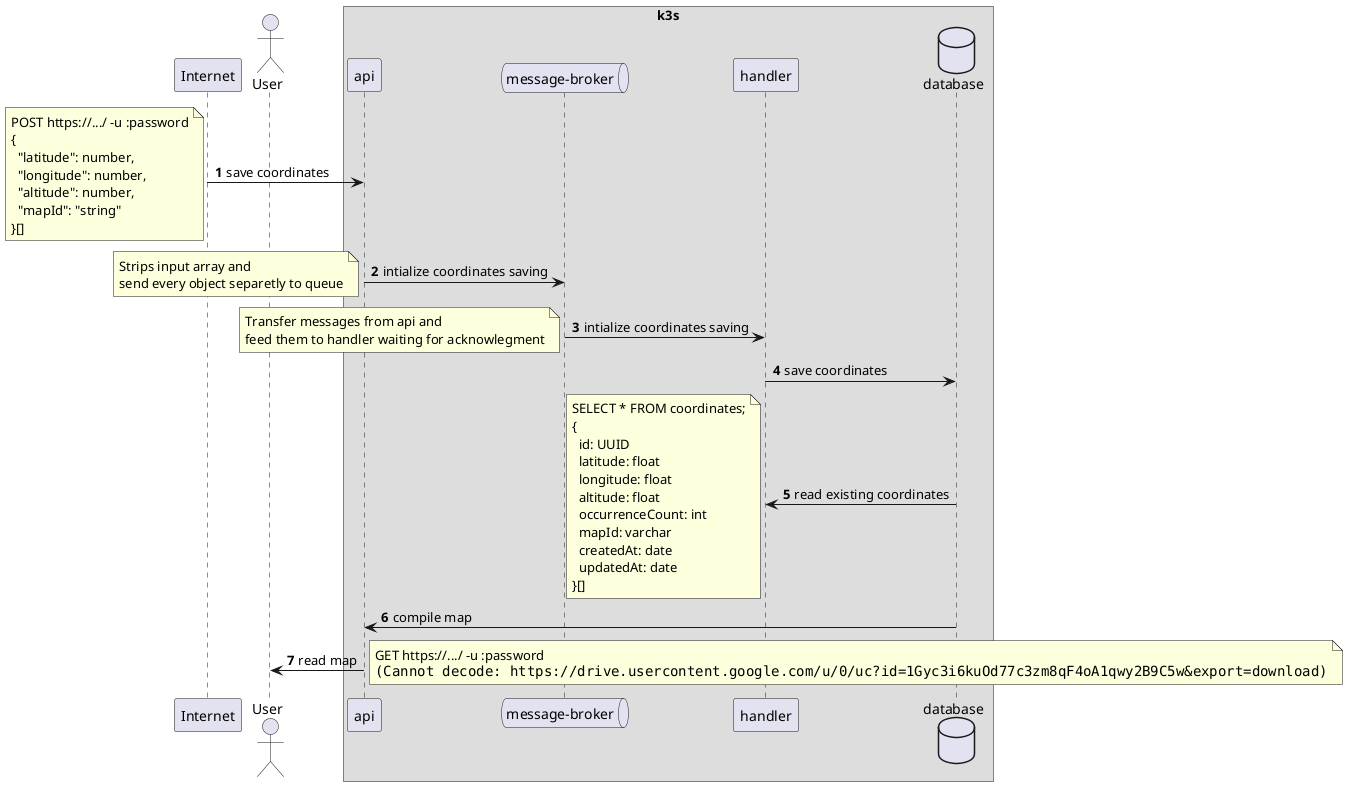 @startuml Sequence diagram

participant Internet
actor User

box "k3s"
  participant api
  queue "message-broker"
  participant handler
  database database
end box

autonumber

Internet -> api : save coordinates
note left
POST https://.../ -u :password
{
  "latitude": number,
  "longitude": number,
  "altitude": number,
  "mapId": "string"
}[]
end note

api -> "message-broker" : intialize coordinates saving
note left
Strips input array and
send every object separetly to queue
end note
"message-broker" -> handler : intialize coordinates saving
note left
Transfer messages from api and
feed them to handler waiting for acknowlegment
end note
handler -> database : save coordinates
handler <- database : read existing coordinates
note left
SELECT * FROM coordinates;
{
  id: UUID
  latitude: float
  longitude: float
  altitude: float
  occurrenceCount: int
  mapId: varchar
  createdAt: date
  updatedAt: date
}[]
end note
api <- database : compile map

User <- api : read map
note right
GET https://.../ -u :password
<img:https://drive.usercontent.google.com/u/0/uc?id=1Gyc3i6kuOd77c3zm8qF4oA1qwy2B9C5w&export=download>
end note

@enduml
